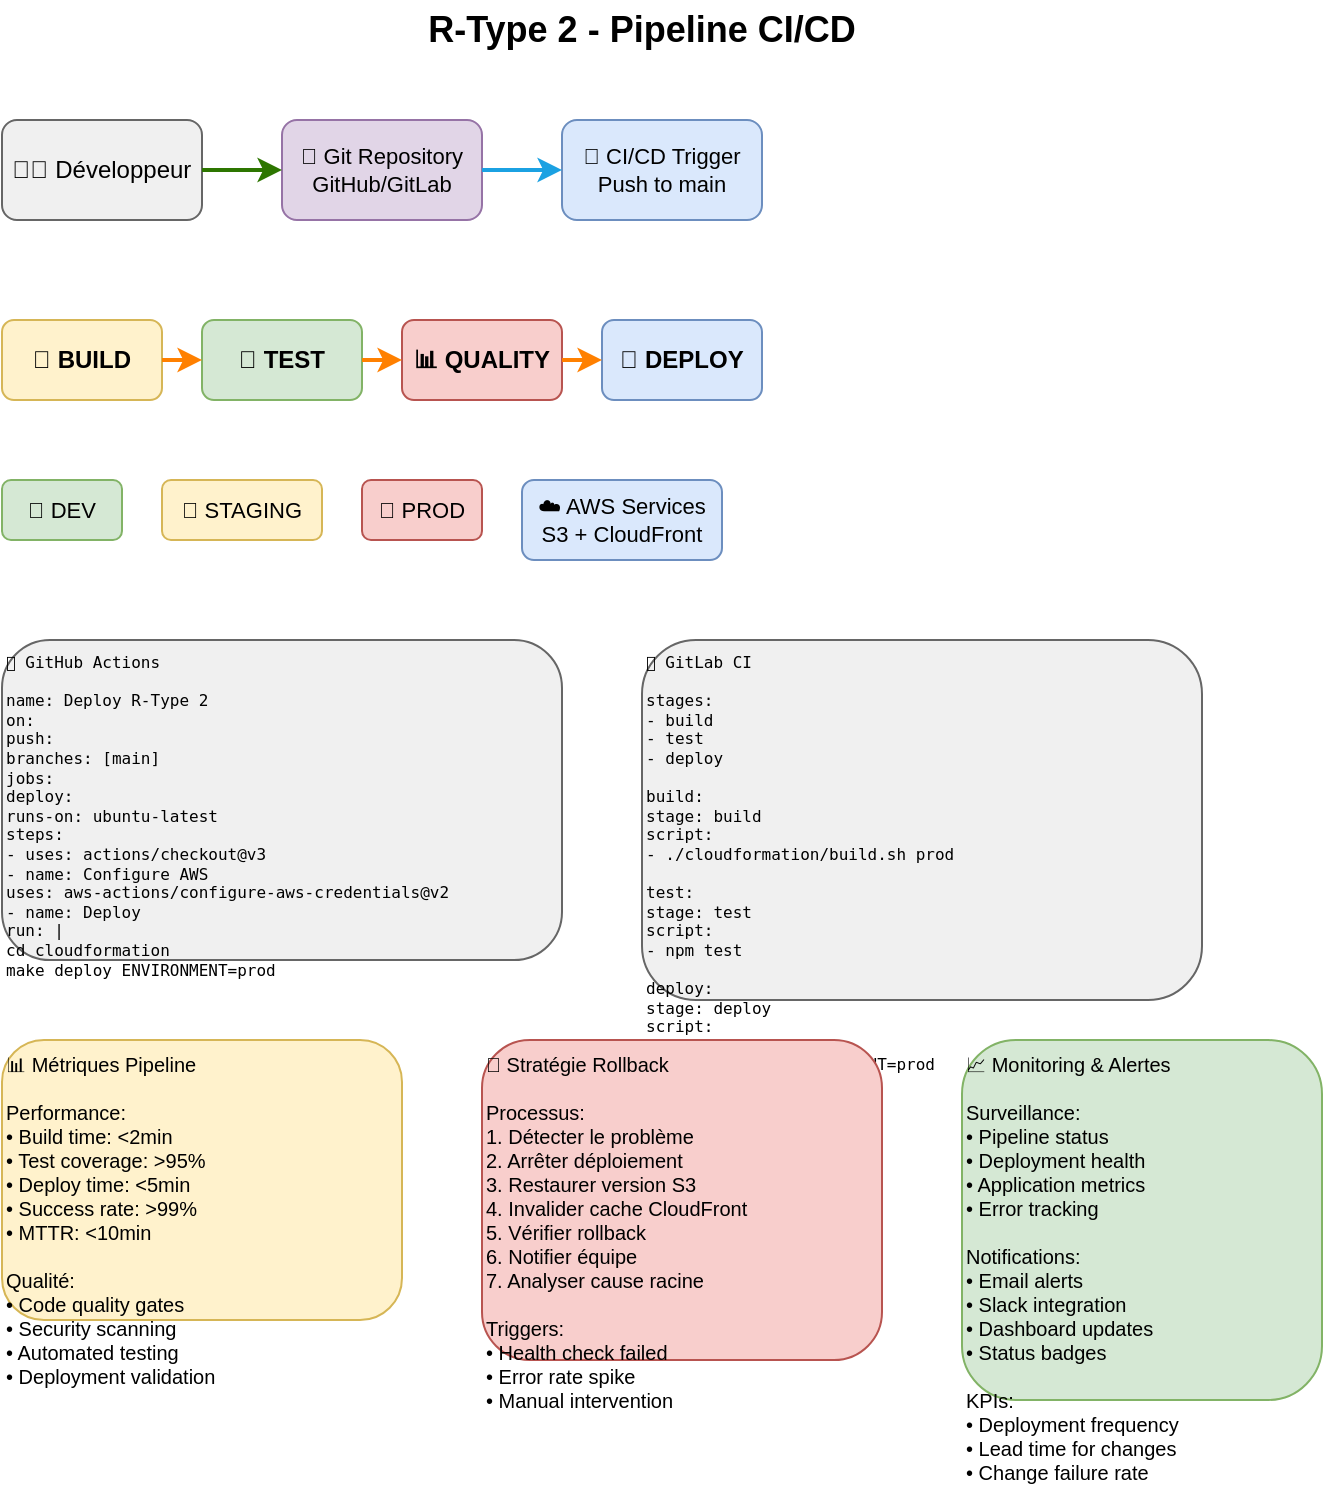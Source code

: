 <mxfile version="22.1.16" type="device">
  <diagram name="Pipeline CI/CD" id="cicd">
    <mxGraphModel dx="1200" dy="800" grid="1" gridSize="10" guides="1" tooltips="1" connect="1" arrows="1" fold="1" page="1" pageScale="1" pageWidth="827" pageHeight="1169" math="0" shadow="0">
      <root>
        <mxCell id="0" />
        <mxCell id="1" parent="0" />
        
        <mxCell id="title" value="R-Type 2 - Pipeline CI/CD" style="text;html=1;strokeColor=none;fillColor=none;align=center;verticalAlign=middle;whiteSpace=wrap;rounded=0;fontSize=18;fontStyle=1;" vertex="1" parent="1">
          <mxGeometry x="200" y="40" width="400" height="30" as="geometry" />
        </mxCell>
        
        <mxCell id="developer" value="👨‍💻 Développeur" style="rounded=1;whiteSpace=wrap;html=1;fillColor=#f0f0f0;strokeColor=#666666;fontSize=12;" vertex="1" parent="1">
          <mxGeometry x="80" y="100" width="100" height="50" as="geometry" />
        </mxCell>
        
        <mxCell id="git" value="📁 Git Repository&#xa;GitHub/GitLab" style="rounded=1;whiteSpace=wrap;html=1;fillColor=#e1d5e7;strokeColor=#9673a6;fontSize=11;" vertex="1" parent="1">
          <mxGeometry x="220" y="100" width="100" height="50" as="geometry" />
        </mxCell>
        
        <mxCell id="trigger" value="🔄 CI/CD Trigger&#xa;Push to main" style="rounded=1;whiteSpace=wrap;html=1;fillColor=#dae8fc;strokeColor=#6c8ebf;fontSize=11;" vertex="1" parent="1">
          <mxGeometry x="360" y="100" width="100" height="50" as="geometry" />
        </mxCell>
        
        <mxCell id="build-stage" value="🔨 BUILD" style="rounded=1;whiteSpace=wrap;html=1;fillColor=#fff2cc;strokeColor=#d6b656;fontSize=12;fontStyle=1;" vertex="1" parent="1">
          <mxGeometry x="80" y="200" width="80" height="40" as="geometry" />
        </mxCell>
        
        <mxCell id="test-stage" value="🧪 TEST" style="rounded=1;whiteSpace=wrap;html=1;fillColor=#d5e8d4;strokeColor=#82b366;fontSize=12;fontStyle=1;" vertex="1" parent="1">
          <mxGeometry x="180" y="200" width="80" height="40" as="geometry" />
        </mxCell>
        
        <mxCell id="quality-stage" value="📊 QUALITY" style="rounded=1;whiteSpace=wrap;html=1;fillColor=#f8cecc;strokeColor=#b85450;fontSize=12;fontStyle=1;" vertex="1" parent="1">
          <mxGeometry x="280" y="200" width="80" height="40" as="geometry" />
        </mxCell>
        
        <mxCell id="deploy-stage" value="🚀 DEPLOY" style="rounded=1;whiteSpace=wrap;html=1;fillColor=#dae8fc;strokeColor=#6c8ebf;fontSize=12;fontStyle=1;" vertex="1" parent="1">
          <mxGeometry x="380" y="200" width="80" height="40" as="geometry" />
        </mxCell>
        
        <mxCell id="dev-env" value="🔧 DEV" style="rounded=1;whiteSpace=wrap;html=1;fillColor=#d5e8d4;strokeColor=#82b366;fontSize=11;" vertex="1" parent="1">
          <mxGeometry x="80" y="280" width="60" height="30" as="geometry" />
        </mxCell>
        
        <mxCell id="staging-env" value="🧪 STAGING" style="rounded=1;whiteSpace=wrap;html=1;fillColor=#fff2cc;strokeColor=#d6b656;fontSize=11;" vertex="1" parent="1">
          <mxGeometry x="160" y="280" width="80" height="30" as="geometry" />
        </mxCell>
        
        <mxCell id="prod-env" value="🚀 PROD" style="rounded=1;whiteSpace=wrap;html=1;fillColor=#f8cecc;strokeColor=#b85450;fontSize=11;" vertex="1" parent="1">
          <mxGeometry x="260" y="280" width="60" height="30" as="geometry" />
        </mxCell>
        
        <mxCell id="aws-services" value="☁️ AWS Services&#xa;S3 + CloudFront" style="rounded=1;whiteSpace=wrap;html=1;fillColor=#dae8fc;strokeColor=#6c8ebf;fontSize=11;" vertex="1" parent="1">
          <mxGeometry x="340" y="280" width="100" height="40" as="geometry" />
        </mxCell>
        
        <mxCell id="flow1" style="edgeStyle=orthogonalEdgeStyle;rounded=0;orthogonalLoop=1;jettySize=auto;html=1;exitX=1;exitY=0.5;exitDx=0;exitDy=0;entryX=0;entryY=0.5;entryDx=0;entryDy=0;strokeWidth=2;strokeColor=#2D7600;" edge="1" parent="1" source="developer" target="git">
          <mxGeometry relative="1" as="geometry" />
        </mxCell>
        
        <mxCell id="flow2" style="edgeStyle=orthogonalEdgeStyle;rounded=0;orthogonalLoop=1;jettySize=auto;html=1;exitX=1;exitY=0.5;exitDx=0;exitDy=0;entryX=0;entryY=0.5;entryDx=0;entryDy=0;strokeWidth=2;strokeColor=#1BA1E2;" edge="1" parent="1" source="git" target="trigger">
          <mxGeometry relative="1" as="geometry" />
        </mxCell>
        
        <mxCell id="pipeline-flow" style="edgeStyle=orthogonalEdgeStyle;rounded=0;orthogonalLoop=1;jettySize=auto;html=1;exitX=1;exitY=0.5;exitDx=0;exitDy=0;entryX=0;entryY=0.5;entryDx=0;entryDy=0;strokeWidth=2;strokeColor=#FF8000;" edge="1" parent="1" source="build-stage" target="test-stage">
          <mxGeometry relative="1" as="geometry" />
        </mxCell>
        
        <mxCell id="pipeline-flow2" style="edgeStyle=orthogonalEdgeStyle;rounded=0;orthogonalLoop=1;jettySize=auto;html=1;exitX=1;exitY=0.5;exitDx=0;exitDy=0;entryX=0;entryY=0.5;entryDx=0;entryDy=0;strokeWidth=2;strokeColor=#FF8000;" edge="1" parent="1" source="test-stage" target="quality-stage">
          <mxGeometry relative="1" as="geometry" />
        </mxCell>
        
        <mxCell id="pipeline-flow3" style="edgeStyle=orthogonalEdgeStyle;rounded=0;orthogonalLoop=1;jettySize=auto;html=1;exitX=1;exitY=0.5;exitDx=0;exitDy=0;entryX=0;entryY=0.5;entryDx=0;entryDy=0;strokeWidth=2;strokeColor=#FF8000;" edge="1" parent="1" source="quality-stage" target="deploy-stage">
          <mxGeometry relative="1" as="geometry" />
        </mxCell>
        
        <mxCell id="github-actions" value="🐙 GitHub Actions&#xa;&#xa;name: Deploy R-Type 2&#xa;on:&#xa;  push:&#xa;    branches: [main]&#xa;jobs:&#xa;  deploy:&#xa;    runs-on: ubuntu-latest&#xa;    steps:&#xa;      - uses: actions/checkout@v3&#xa;      - name: Configure AWS&#xa;        uses: aws-actions/configure-aws-credentials@v2&#xa;      - name: Deploy&#xa;        run: |&#xa;          cd cloudformation&#xa;          make deploy ENVIRONMENT=prod" style="text;html=1;strokeColor=#666666;fillColor=#f0f0f0;align=left;verticalAlign=top;whiteSpace=wrap;rounded=1;fontFamily=monospace;fontSize=8;" vertex="1" parent="1">
          <mxGeometry x="80" y="360" width="280" height="160" as="geometry" />
        </mxCell>
        
        <mxCell id="gitlab-ci" value="🦊 GitLab CI&#xa;&#xa;stages:&#xa;  - build&#xa;  - test&#xa;  - deploy&#xa;&#xa;build:&#xa;  stage: build&#xa;  script:&#xa;    - ./cloudformation/build.sh prod&#xa;&#xa;test:&#xa;  stage: test&#xa;  script:&#xa;    - npm test&#xa;&#xa;deploy:&#xa;  stage: deploy&#xa;  script:&#xa;    - cd cloudformation&#xa;    - make deploy ENVIRONMENT=prod&#xa;  only:&#xa;    - main" style="text;html=1;strokeColor=#666666;fillColor=#f0f0f0;align=left;verticalAlign=top;whiteSpace=wrap;rounded=1;fontFamily=monospace;fontSize=8;" vertex="1" parent="1">
          <mxGeometry x="400" y="360" width="280" height="180" as="geometry" />
        </mxCell>
        
        <mxCell id="metrics" value="📊 Métriques Pipeline&#xa;&#xa;Performance:&#xa;• Build time: &lt;2min&#xa;• Test coverage: &gt;95%&#xa;• Deploy time: &lt;5min&#xa;• Success rate: &gt;99%&#xa;• MTTR: &lt;10min&#xa;&#xa;Qualité:&#xa;• Code quality gates&#xa;• Security scanning&#xa;• Automated testing&#xa;• Deployment validation" style="text;html=1;strokeColor=#d6b656;fillColor=#fff2cc;align=left;verticalAlign=top;whiteSpace=wrap;rounded=1;fontSize=10;" vertex="1" parent="1">
          <mxGeometry x="80" y="560" width="200" height="140" as="geometry" />
        </mxCell>
        
        <mxCell id="rollback" value="🔄 Stratégie Rollback&#xa;&#xa;Processus:&#xa;1. Détecter le problème&#xa;2. Arrêter déploiement&#xa;3. Restaurer version S3&#xa;4. Invalider cache CloudFront&#xa;5. Vérifier rollback&#xa;6. Notifier équipe&#xa;7. Analyser cause racine&#xa;&#xa;Triggers:&#xa;• Health check failed&#xa;• Error rate spike&#xa;• Manual intervention" style="text;html=1;strokeColor=#b85450;fillColor=#f8cecc;align=left;verticalAlign=top;whiteSpace=wrap;rounded=1;fontSize=10;" vertex="1" parent="1">
          <mxGeometry x="320" y="560" width="200" height="160" as="geometry" />
        </mxCell>
        
        <mxCell id="monitoring" value="📈 Monitoring &amp; Alertes&#xa;&#xa;Surveillance:&#xa;• Pipeline status&#xa;• Deployment health&#xa;• Application metrics&#xa;• Error tracking&#xa;&#xa;Notifications:&#xa;• Email alerts&#xa;• Slack integration&#xa;• Dashboard updates&#xa;• Status badges&#xa;&#xa;KPIs:&#xa;• Deployment frequency&#xa;• Lead time for changes&#xa;• Change failure rate" style="text;html=1;strokeColor=#82b366;fillColor=#d5e8d4;align=left;verticalAlign=top;whiteSpace=wrap;rounded=1;fontSize=10;" vertex="1" parent="1">
          <mxGeometry x="560" y="560" width="180" height="180" as="geometry" />
        </mxCell>
      </root>
    </mxGraphModel>
  </diagram>
</mxfile>
